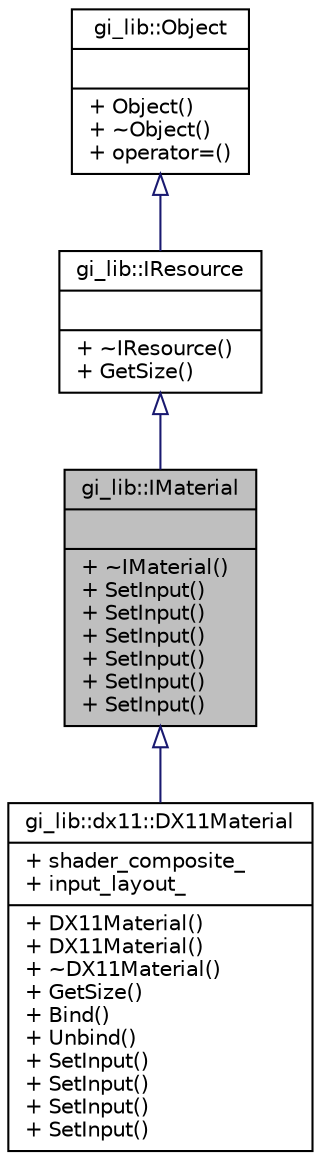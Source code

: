 digraph "gi_lib::IMaterial"
{
  edge [fontname="Helvetica",fontsize="10",labelfontname="Helvetica",labelfontsize="10"];
  node [fontname="Helvetica",fontsize="10",shape=record];
  Node1 [label="{gi_lib::IMaterial\n||+ ~IMaterial()\l+ SetInput()\l+ SetInput()\l+ SetInput()\l+ SetInput()\l+ SetInput()\l+ SetInput()\l}",height=0.2,width=0.4,color="black", fillcolor="grey75", style="filled", fontcolor="black"];
  Node2 -> Node1 [dir="back",color="midnightblue",fontsize="10",style="solid",arrowtail="onormal",fontname="Helvetica"];
  Node2 [label="{gi_lib::IResource\n||+ ~IResource()\l+ GetSize()\l}",height=0.2,width=0.4,color="black", fillcolor="white", style="filled",URL="$classgi__lib_1_1_i_resource.html",tooltip="Base interface for graphical resources. Resources are reference counted. You may improve this class t..."];
  Node3 -> Node2 [dir="back",color="midnightblue",fontsize="10",style="solid",arrowtail="onormal",fontname="Helvetica"];
  Node3 [label="{gi_lib::Object\n||+ Object()\l+ ~Object()\l+ operator=()\l}",height=0.2,width=0.4,color="black", fillcolor="white", style="filled",URL="$classgi__lib_1_1_object.html",tooltip="Base interface for every object whose life cycle is determined by a reference counter. "];
  Node1 -> Node4 [dir="back",color="midnightblue",fontsize="10",style="solid",arrowtail="onormal",fontname="Helvetica"];
  Node4 [label="{gi_lib::dx11::DX11Material\n|+ shader_composite_\l+ input_layout_\l|+ DX11Material()\l+ DX11Material()\l+ ~DX11Material()\l+ GetSize()\l+ Bind()\l+ Unbind()\l+ SetInput()\l+ SetInput()\l+ SetInput()\l+ SetInput()\l}",height=0.2,width=0.4,color="black", fillcolor="white", style="filled",URL="$classgi__lib_1_1dx11_1_1_d_x11_material.html",tooltip="DirectX11 material. "];
}
